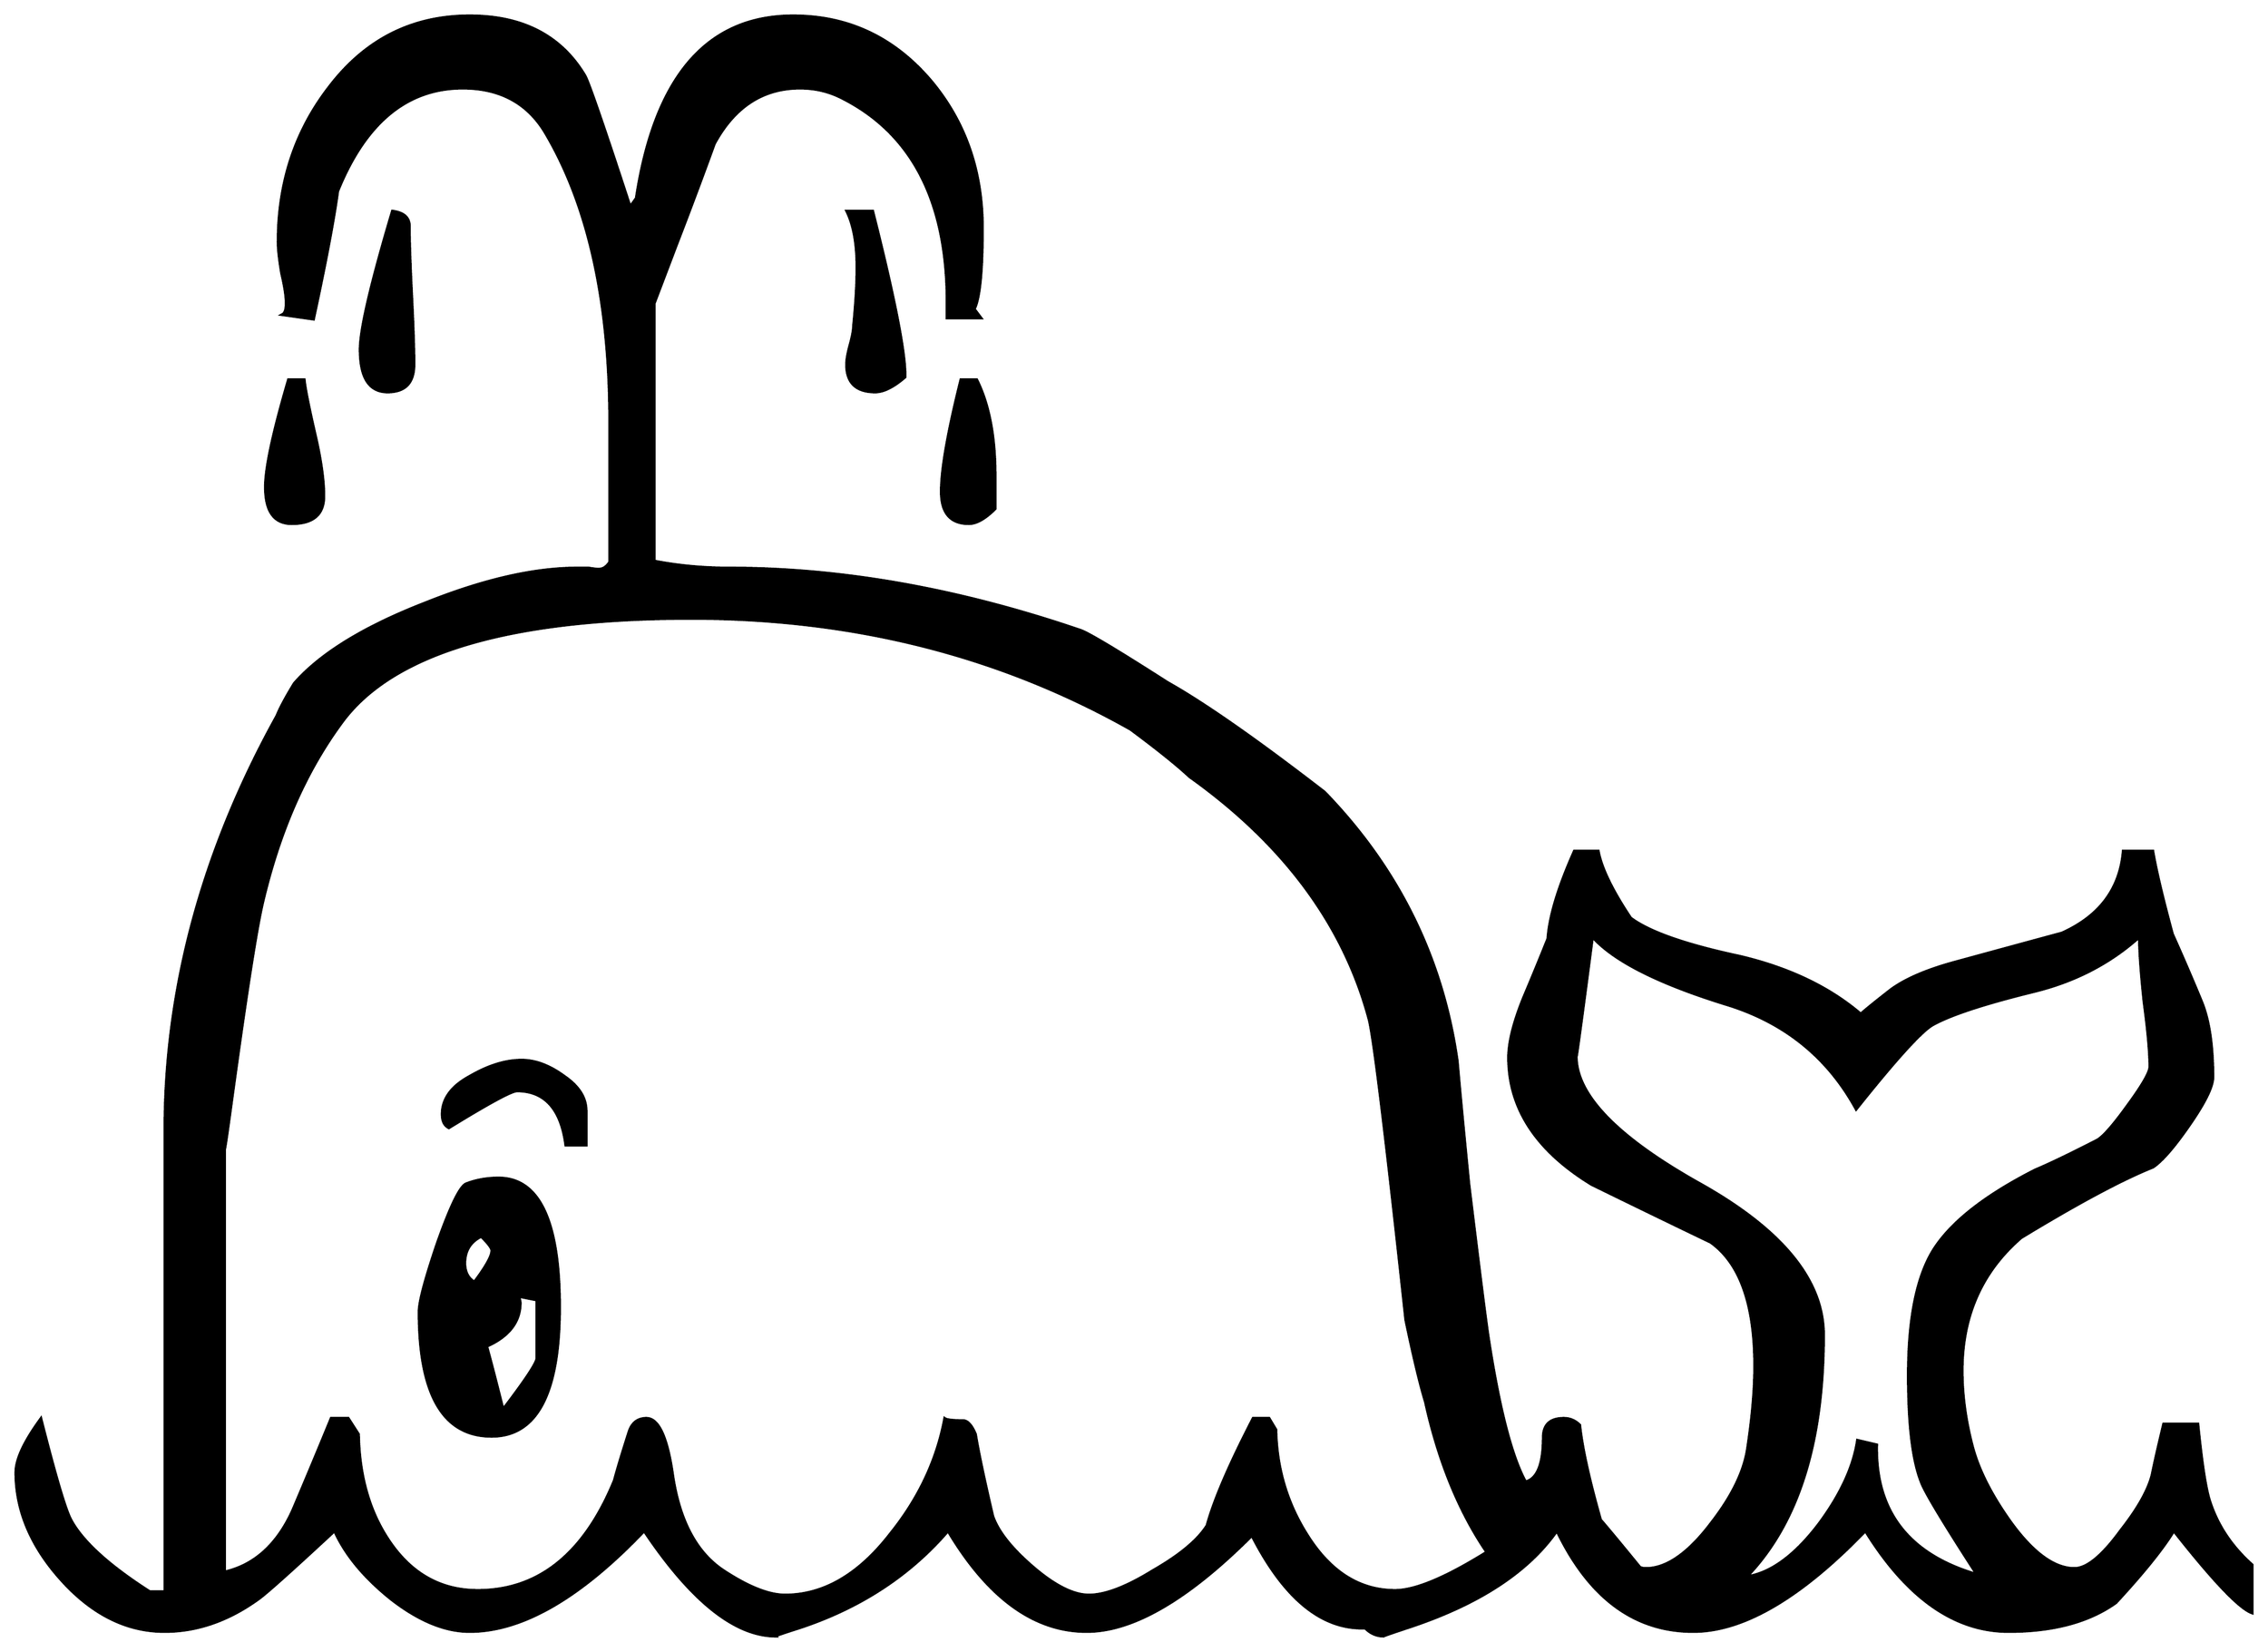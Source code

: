 


\begin{tikzpicture}[y=0.80pt, x=0.80pt, yscale=-1.0, xscale=1.0, inner sep=0pt, outer sep=0pt]
\begin{scope}[shift={(100.0,1705.0)},nonzero rule]
  \path[draw=.,fill=.,line width=1.600pt] (852.0,-970.0) .. controls
    (842.0,-961.333) and (833.333,-957.0) .. (826.0,-957.0) ..
    controls (809.333,-957.0) and (801.0,-965.0) .. (801.0,-981.0)
    .. controls (801.0,-985.0) and (802.0,-990.667) ..
    (804.0,-998.0) .. controls (806.0,-1005.333) and
    (807.0,-1010.667) .. (807.0,-1014.0) .. controls
    (809.0,-1034.0) and (810.0,-1051.0) .. (810.0,-1065.0) ..
    controls (810.0,-1085.667) and (807.0,-1102.0) ..
    (801.0,-1114.0) -- (824.0,-1114.0) .. controls
    (843.333,-1037.333) and (852.667,-989.333) .. (852.0,-970.0) --
    cycle(930.0,-856.0) .. controls (921.333,-847.333) and
    (913.667,-843.0) .. (907.0,-843.0) .. controls (891.0,-843.0)
    and (883.0,-852.333) .. (883.0,-871.0) .. controls
    (883.0,-890.333) and (888.667,-922.667) .. (900.0,-968.0) --
    (914.0,-968.0) .. controls (924.667,-946.667) and (930.0,-919.0)
    .. (930.0,-885.0) -- (930.0,-856.0) -- cycle(2018.0,100.0)
    .. controls (2007.333,96.667) and (1984.667,73.0) .. (1950.0,29.0)
    .. controls (1940.667,44.333) and (1924.0,65.0) .. (1900.0,91.0)
    .. controls (1876.667,107.667) and (1845.667,116.0) ..
    (1807.0,116.0) .. controls (1760.333,116.0) and (1719.0,87.0)
    .. (1683.0,29.0) .. controls (1627.0,87.0) and
    (1577.333,116.0) .. (1534.0,116.0) .. controls (1483.333,116.0)
    and (1444.0,87.0) .. (1416.0,29.0) .. controls (1390.667,65.0)
    and (1347.333,93.0) .. (1286.0,113.0) .. controls
    (1272.0,117.667) and (1265.333,120.0) .. (1266.0,120.0) ..
    controls (1260.0,120.0) and (1254.667,117.667) .. (1250.0,113.0)
    .. controls (1212.667,114.333) and (1180.0,87.667) ..
    (1152.0,33.0) .. controls (1096.667,88.333) and (1049.0,116.0)
    .. (1009.0,116.0) .. controls (963.667,116.0) and (923.667,87.0)
    .. (889.0,29.0) .. controls (855.667,67.667) and (812.667,95.667) ..
    (760.0,113.0) .. controls (745.333,117.667) and (738.667,120.0) ..
    (740.0,120.0) .. controls (704.667,120.0) and (666.667,89.667) ..
    (626.0,29.0) .. controls (570.667,87.0) and (520.333,116.0) ..
    (475.0,116.0) .. controls (453.667,116.0) and (431.0,106.667) ..
    (407.0,88.0) .. controls (383.667,69.333) and (367.333,49.667) ..
    (358.0,29.0) .. controls (320.667,63.667) and (298.667,83.333) ..
    (292.0,88.0) .. controls (266.0,106.667) and (239.0,116.0) ..
    (211.0,116.0) .. controls (178.333,116.0) and (148.667,101.333) ..
    (122.0,72.0) .. controls (95.333,42.667) and (82.0,11.333) ..
    (82.0,-22.0) .. controls (82.0,-33.333) and (89.333,-49.0) ..
    (104.0,-69.0) .. controls (116.667,-19.0) and (125.333,10.333) ..
    (130.0,19.0) .. controls (140.0,37.667) and (162.667,58.333) ..
    (198.0,81.0) -- (211.0,81.0) -- (211.0,-318.0) .. controls
    (211.0,-440.667) and (243.333,-560.333) .. (308.0,-677.0) ..
    controls (310.667,-683.667) and (315.667,-693.0) .. (323.0,-705.0)
    .. controls (345.667,-731.0) and (383.667,-754.333) ..
    (437.0,-775.0) .. controls (487.0,-795.0) and (530.667,-805.0)
    .. (568.0,-805.0) .. controls (570.0,-805.0) and
    (573.333,-805.0) .. (578.0,-805.0) .. controls (582.0,-804.333)
    and (585.0,-804.0) .. (587.0,-804.0) .. controls
    (590.333,-804.0) and (593.333,-806.0) .. (596.0,-810.0) --
    (596.0,-931.0) .. controls (596.0,-1035.667) and
    (577.333,-1119.333) .. (540.0,-1182.0) .. controls
    (524.667,-1207.333) and (501.0,-1220.0) .. (469.0,-1220.0) ..
    controls (421.0,-1220.0) and (385.0,-1190.333) ..
    (361.0,-1131.0) .. controls (357.667,-1106.333) and
    (350.667,-1069.333) .. (340.0,-1020.0) -- (312.0,-1024.0) ..
    controls (314.667,-1024.667) and (316.0,-1028.0) ..
    (316.0,-1034.0) .. controls (316.0,-1040.0) and
    (314.667,-1048.667) .. (312.0,-1060.0) .. controls
    (310.0,-1072.0) and (309.0,-1081.0) .. (309.0,-1087.0) ..
    controls (309.0,-1138.333) and (323.667,-1183.0) ..
    (353.0,-1221.0) .. controls (384.333,-1262.333) and
    (425.0,-1283.0) .. (475.0,-1283.0) .. controls
    (521.0,-1283.0) and (554.333,-1265.667) .. (575.0,-1231.0) ..
    controls (578.333,-1225.0) and (591.333,-1187.333) ..
    (614.0,-1118.0) -- (619.0,-1125.0) .. controls
    (635.0,-1230.333) and (680.333,-1283.0) .. (755.0,-1283.0) ..
    controls (803.0,-1283.0) and (843.0,-1264.0) ..
    (875.0,-1226.0) .. controls (904.333,-1190.667) and
    (919.0,-1148.333) .. (919.0,-1099.0) .. controls
    (919.0,-1061.667) and (916.667,-1038.333) .. (912.0,-1029.0) --
    (918.0,-1021.0) -- (888.0,-1021.0) -- (888.0,-1035.0) ..
    controls (888.0,-1121.667) and (858.0,-1180.333) ..
    (798.0,-1211.0) .. controls (786.667,-1217.0) and
    (774.333,-1220.0) .. (761.0,-1220.0) .. controls
    (729.0,-1220.0) and (704.333,-1204.0) .. (687.0,-1172.0) ..
    controls (676.333,-1142.667) and (665.333,-1113.333) ..
    (654.0,-1084.0) .. controls (641.333,-1050.667) and
    (635.0,-1034.0) .. (635.0,-1034.0) -- (635.0,-811.0) ..
    controls (655.667,-807.0) and (677.333,-805.0) .. (700.0,-805.0)
    .. controls (797.333,-805.0) and (898.667,-787.0) ..
    (1004.0,-751.0) .. controls (1011.333,-748.333) and
    (1036.333,-733.333) .. (1079.0,-706.0) .. controls
    (1111.0,-688.0) and (1156.333,-656.333) .. (1215.0,-611.0) ..
    controls (1279.0,-545.0) and (1317.333,-467.333) ..
    (1330.0,-378.0) .. controls (1332.0,-354.667) and
    (1335.333,-319.333) .. (1340.0,-272.0) .. controls
    (1349.333,-195.333) and (1355.0,-150.667) .. (1357.0,-138.0) ..
    controls (1366.333,-77.333) and (1377.0,-36.0) .. (1389.0,-14.0)
    .. controls (1399.0,-16.667) and (1404.0,-29.333) ..
    (1404.0,-52.0) .. controls (1404.0,-63.333) and (1410.0,-69.0)
    .. (1422.0,-69.0) .. controls (1427.333,-69.0) and
    (1432.0,-67.0) .. (1436.0,-63.0) .. controls (1438.0,-43.667)
    and (1444.0,-16.333) .. (1454.0,19.0) .. controls
    (1462.0,28.333) and (1473.333,42.0) .. (1488.0,60.0) .. controls
    (1489.333,60.667) and (1491.0,61.0) .. (1493.0,61.0) .. controls
    (1511.0,61.0) and (1530.0,47.667) .. (1550.0,21.0) .. controls
    (1568.0,-2.333) and (1578.333,-24.0) .. (1581.0,-44.0) ..
    controls (1585.0,-70.667) and (1587.0,-94.0) ..
    (1587.0,-114.0) .. controls (1587.0,-167.333) and
    (1574.333,-203.0) .. (1549.0,-221.0) .. controls
    (1514.333,-237.667) and (1480.0,-254.333) .. (1446.0,-271.0) ..
    controls (1398.0,-300.333) and (1374.0,-337.0) ..
    (1374.0,-381.0) .. controls (1374.0,-394.333) and
    (1378.333,-411.667) .. (1387.0,-433.0) .. controls
    (1394.333,-450.333) and (1401.333,-467.333) .. (1408.0,-484.0) ..
    controls (1409.333,-503.333) and (1417.0,-528.667) ..
    (1431.0,-560.0) -- (1452.0,-560.0) .. controls
    (1454.667,-545.333) and (1464.0,-526.0) .. (1480.0,-502.0) ..
    controls (1496.0,-490.0) and (1527.333,-479.0) ..
    (1574.0,-469.0) .. controls (1616.667,-459.0) and
    (1651.667,-442.333) .. (1679.0,-419.0) .. controls
    (1684.333,-423.667) and (1693.0,-430.667) .. (1705.0,-440.0) ..
    controls (1717.667,-449.333) and (1736.333,-457.333) ..
    (1761.0,-464.0) .. controls (1819.667,-480.0) and
    (1850.333,-488.333) .. (1853.0,-489.0) .. controls
    (1885.667,-503.667) and (1903.333,-527.333) .. (1906.0,-560.0) --
    (1932.0,-560.0) .. controls (1934.667,-544.0) and
    (1940.333,-520.0) .. (1949.0,-488.0) .. controls
    (1957.667,-468.667) and (1966.0,-449.333) .. (1974.0,-430.0) ..
    controls (1980.667,-414.0) and (1984.0,-392.0) ..
    (1984.0,-364.0) .. controls (1984.0,-356.0) and
    (1977.333,-342.333) .. (1964.0,-323.0) .. controls
    (1950.667,-303.667) and (1940.0,-291.333) .. (1932.0,-286.0) ..
    controls (1905.333,-275.333) and (1867.333,-255.0) ..
    (1818.0,-225.0) .. controls (1784.0,-195.667) and
    (1767.0,-157.333) .. (1767.0,-110.0) .. controls
    (1767.0,-88.667) and (1770.0,-66.667) .. (1776.0,-44.0) ..
    controls (1781.333,-24.0) and (1792.333,-2.333) .. (1809.0,21.0)
    .. controls (1828.333,47.667) and (1846.667,61.0) .. (1864.0,61.0)
    .. controls (1874.667,61.0) and (1888.0,50.0) .. (1904.0,28.0)
    .. controls (1918.667,9.333) and (1927.667,-6.667) .. (1931.0,-20.0)
    .. controls (1933.0,-30.0) and (1936.333,-44.667) ..
    (1941.0,-64.0) -- (1971.0,-64.0) .. controls (1974.333,-30.667)
    and (1977.667,-8.667) .. (1981.0,2.0) .. controls (1987.667,23.333)
    and (2000.0,42.0) .. (2018.0,58.0) -- (2018.0,100.0) --
    cycle(427.0,-981.0) .. controls (427.0,-965.0) and
    (419.333,-957.0) .. (404.0,-957.0) .. controls (388.0,-957.0)
    and (380.0,-969.333) .. (380.0,-994.0) .. controls
    (380.0,-1011.333) and (389.333,-1051.333) .. (408.0,-1114.0) ..
    controls (418.0,-1112.667) and (423.0,-1108.333) ..
    (423.0,-1101.0) .. controls (423.0,-1087.667) and
    (423.667,-1067.667) .. (425.0,-1041.0) .. controls
    (426.333,-1014.333) and (427.0,-994.333) .. (427.0,-981.0) --
    cycle(349.0,-867.0) .. controls (349.0,-851.0) and
    (339.667,-843.0) .. (321.0,-843.0) .. controls (305.667,-843.0)
    and (298.0,-853.667) .. (298.0,-875.0) .. controls
    (298.0,-891.667) and (304.667,-922.667) .. (318.0,-968.0) --
    (332.0,-968.0) .. controls (332.667,-960.667) and (336.0,-944.0)
    .. (342.0,-918.0) .. controls (346.667,-897.333) and
    (349.0,-880.333) .. (349.0,-867.0) -- cycle(1929.0,-373.0) ..
    controls (1929.0,-385.667) and (1927.333,-404.333) ..
    (1924.0,-429.0) .. controls (1921.333,-454.333) and
    (1920.0,-473.0) .. (1920.0,-485.0) .. controls
    (1894.667,-462.333) and (1864.333,-446.667) .. (1829.0,-438.0) ..
    controls (1785.667,-427.333) and (1756.333,-417.667) ..
    (1741.0,-409.0) .. controls (1731.0,-403.0) and
    (1709.0,-378.667) .. (1675.0,-336.0) .. controls
    (1650.333,-381.333) and (1612.667,-411.667) .. (1562.0,-427.0) ..
    controls (1504.0,-445.0) and (1465.667,-464.333) ..
    (1447.0,-485.0) .. controls (1437.667,-413.667) and
    (1433.0,-379.333) .. (1433.0,-382.0) .. controls
    (1433.0,-348.667) and (1468.667,-312.0) .. (1540.0,-272.0) ..
    controls (1611.333,-232.0) and (1647.0,-188.333) ..
    (1647.0,-141.0) .. controls (1647.0,-47.667) and (1625.0,22.0)
    .. (1581.0,68.0) .. controls (1601.667,64.667) and (1622.333,49.333)
    .. (1643.0,22.0) .. controls (1661.667,-3.333) and
    (1672.667,-27.333) .. (1676.0,-50.0) -- (1693.0,-46.0) ..
    controls (1691.667,11.333) and (1720.333,48.667) .. (1779.0,66.0) ..
    controls (1749.667,20.667) and (1733.667,-6.0) .. (1731.0,-14.0)
    .. controls (1723.667,-32.667) and (1720.0,-63.333) ..
    (1720.0,-106.0) .. controls (1720.0,-155.333) and
    (1727.333,-191.667) .. (1742.0,-215.0) .. controls
    (1757.333,-239.0) and (1786.667,-262.0) .. (1830.0,-284.0) ..
    controls (1842.667,-289.333) and (1860.667,-298.0) ..
    (1884.0,-310.0) .. controls (1889.333,-313.333) and
    (1898.0,-323.333) .. (1910.0,-340.0) .. controls
    (1922.667,-357.333) and (1929.0,-368.333) .. (1929.0,-373.0) --
    cycle(1355.0,47.0) .. controls (1331.0,11.667) and
    (1313.333,-31.667) .. (1302.0,-83.0) .. controls (1297.333,-98.333)
    and (1291.667,-122.0) .. (1285.0,-154.0) .. controls
    (1267.667,-314.0) and (1257.0,-401.0) .. (1253.0,-415.0) ..
    controls (1231.0,-496.333) and (1179.333,-566.0) ..
    (1098.0,-624.0) .. controls (1087.333,-634.0) and
    (1070.333,-647.667) .. (1047.0,-665.0) .. controls
    (933.667,-729.0) and (807.0,-761.0) .. (667.0,-761.0) ..
    controls (511.0,-761.0) and (410.667,-731.667) .. (366.0,-673.0)
    .. controls (334.0,-630.333) and (310.667,-577.667) ..
    (296.0,-515.0) .. controls (290.667,-492.333) and (281.667,-434.667)
    .. (269.0,-342.0) .. controls (265.0,-312.667) and
    (263.0,-299.333) .. (263.0,-302.0) -- (263.0,64.0) .. controls
    (289.0,58.0) and (308.667,40.0) .. (322.0,10.0) .. controls
    (333.333,-16.667) and (344.333,-43.0) .. (355.0,-69.0) --
    (370.0,-69.0) -- (379.0,-55.0) .. controls (379.667,-19.667) and
    (388.0,10.333) .. (404.0,35.0) .. controls (423.333,65.0) and
    (449.333,80.0) .. (482.0,80.0) .. controls (534.667,80.0) and
    (574.0,48.333) .. (600.0,-15.0) .. controls (602.667,-25.0) and
    (607.0,-39.333) .. (613.0,-58.0) .. controls (615.667,-65.333) and
    (620.667,-69.0) .. (628.0,-69.0) .. controls (638.667,-69.0) and
    (646.333,-52.333) .. (651.0,-19.0) .. controls (657.0,20.333) and
    (671.667,47.667) .. (695.0,63.0) .. controls (716.333,77.0) and
    (734.0,84.0) .. (748.0,84.0) .. controls (781.333,84.0) and
    (811.667,66.333) .. (839.0,31.0) .. controls (863.667,0.333) and
    (879.333,-33.0) .. (886.0,-69.0) .. controls (887.333,-67.667) and
    (892.667,-67.0) .. (902.0,-67.0) .. controls (906.0,-67.0) and
    (909.667,-63.0) .. (913.0,-55.0) .. controls (915.667,-39.0) and
    (920.667,-15.333) .. (928.0,16.0) .. controls (932.667,29.333) and
    (944.333,44.0) .. (963.0,60.0) .. controls (981.667,76.0) and
    (997.667,84.0) .. (1011.0,84.0) .. controls (1025.0,84.0) and
    (1043.333,77.0) .. (1066.0,63.0) .. controls (1089.333,49.667) and
    (1105.0,36.667) .. (1113.0,24.0) .. controls (1119.0,2.0) and
    (1132.333,-29.0) .. (1153.0,-69.0) -- (1167.0,-69.0) --
    (1173.0,-59.0) .. controls (1173.667,-25.667) and (1182.667,4.667)
    .. (1200.0,32.0) .. controls (1220.0,64.0) and (1245.333,80.0)
    .. (1276.0,80.0) .. controls (1293.333,80.0) and (1319.667,69.0)
    .. (1355.0,47.0) -- cycle(576.0,-305.0) -- (558.0,-305.0) ..
    controls (554.0,-336.333) and (540.0,-352.0) .. (516.0,-352.0)
    .. controls (511.333,-352.0) and (491.667,-341.333) ..
    (457.0,-320.0) .. controls (453.0,-322.0) and (451.0,-326.0)
    .. (451.0,-332.0) .. controls (451.0,-345.333) and
    (459.0,-356.333) .. (475.0,-365.0) .. controls (491.0,-374.333)
    and (506.0,-379.0) .. (520.0,-379.0) .. controls
    (532.0,-379.0) and (544.333,-374.333) .. (557.0,-365.0) ..
    controls (569.667,-356.333) and (576.0,-346.333) .. (576.0,-335.0)
    -- (576.0,-305.0) -- cycle(553.0,-165.0) .. controls
    (553.0,-90.333) and (533.333,-53.0) .. (494.0,-53.0) .. controls
    (452.0,-53.0) and (431.0,-89.0) .. (431.0,-161.0) ..
    controls (431.0,-169.667) and (436.333,-189.667) .. (447.0,-221.0)
    .. controls (458.333,-253.0) and (466.667,-270.0) ..
    (472.0,-272.0) .. controls (480.667,-275.333) and (490.0,-277.0)
    .. (500.0,-277.0) .. controls (535.333,-277.0) and
    (553.0,-239.667) .. (553.0,-165.0) -- cycle(494.0,-214.0) ..
    controls (494.0,-216.0) and (491.0,-220.0) .. (485.0,-226.0)
    .. controls (475.667,-221.333) and (471.0,-213.667) ..
    (471.0,-203.0) .. controls (471.0,-195.667) and (473.667,-190.333)
    .. (479.0,-187.0) .. controls (489.0,-200.333) and
    (494.0,-209.333) .. (494.0,-214.0) -- cycle(533.0,-121.0) --
    (533.0,-171.0) .. controls (529.667,-171.667) and (524.667,-172.667)
    .. (518.0,-174.0) -- (519.0,-169.0) .. controls
    (519.0,-152.333) and (509.333,-139.667) .. (490.0,-131.0) ..
    controls (493.333,-119.0) and (498.0,-101.0) .. (504.0,-77.0)
    .. controls (523.333,-102.333) and (533.0,-117.0) ..
    (533.0,-121.0) -- cycle;
\end{scope}

\end{tikzpicture}

